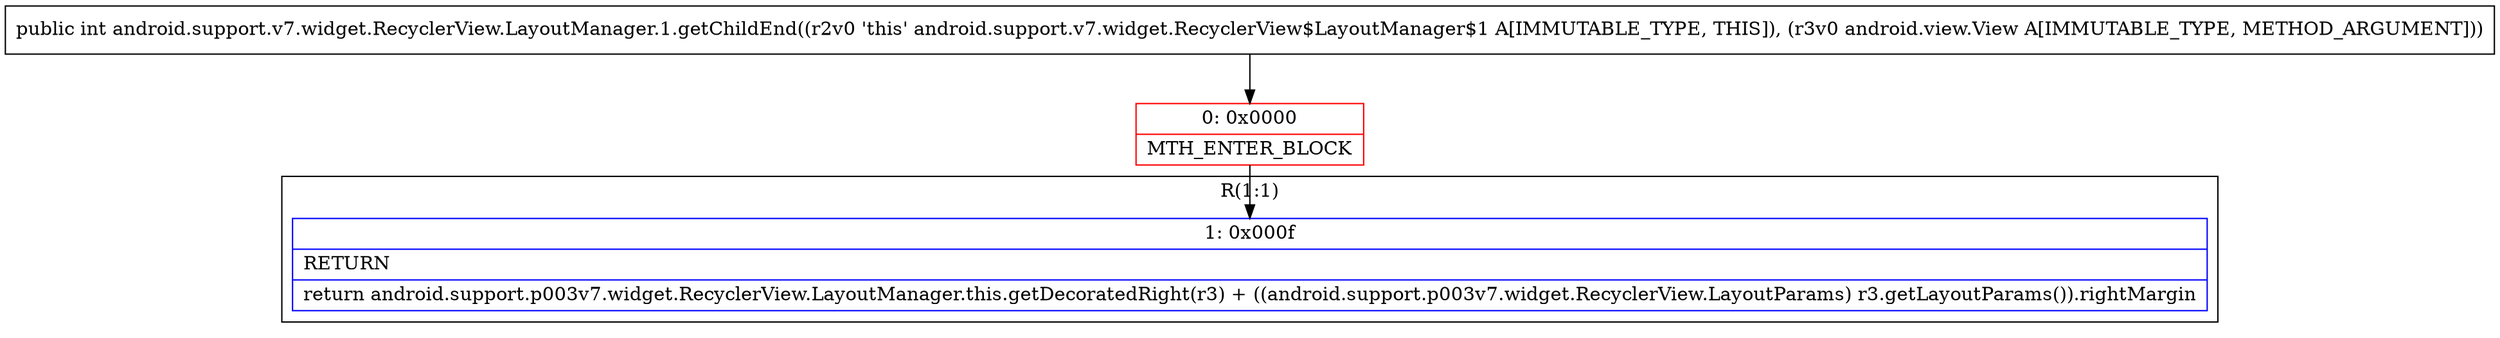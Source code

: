 digraph "CFG forandroid.support.v7.widget.RecyclerView.LayoutManager.1.getChildEnd(Landroid\/view\/View;)I" {
subgraph cluster_Region_1727904864 {
label = "R(1:1)";
node [shape=record,color=blue];
Node_1 [shape=record,label="{1\:\ 0x000f|RETURN\l|return android.support.p003v7.widget.RecyclerView.LayoutManager.this.getDecoratedRight(r3) + ((android.support.p003v7.widget.RecyclerView.LayoutParams) r3.getLayoutParams()).rightMargin\l}"];
}
Node_0 [shape=record,color=red,label="{0\:\ 0x0000|MTH_ENTER_BLOCK\l}"];
MethodNode[shape=record,label="{public int android.support.v7.widget.RecyclerView.LayoutManager.1.getChildEnd((r2v0 'this' android.support.v7.widget.RecyclerView$LayoutManager$1 A[IMMUTABLE_TYPE, THIS]), (r3v0 android.view.View A[IMMUTABLE_TYPE, METHOD_ARGUMENT])) }"];
MethodNode -> Node_0;
Node_0 -> Node_1;
}

